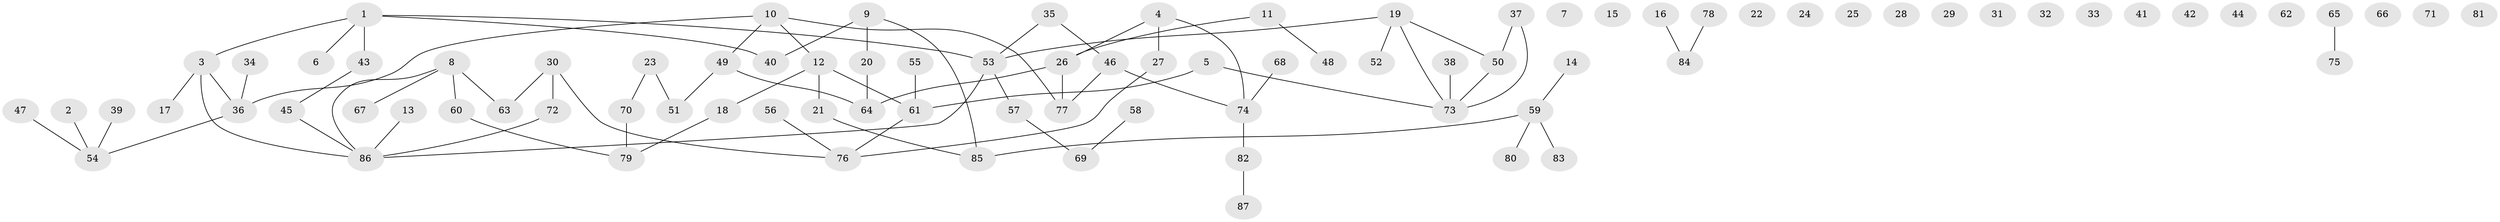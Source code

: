 // coarse degree distribution, {3: 0.3333333333333333, 5: 0.2222222222222222, 1: 0.3333333333333333, 6: 0.1111111111111111}
// Generated by graph-tools (version 1.1) at 2025/35/03/04/25 23:35:54]
// undirected, 87 vertices, 82 edges
graph export_dot {
  node [color=gray90,style=filled];
  1;
  2;
  3;
  4;
  5;
  6;
  7;
  8;
  9;
  10;
  11;
  12;
  13;
  14;
  15;
  16;
  17;
  18;
  19;
  20;
  21;
  22;
  23;
  24;
  25;
  26;
  27;
  28;
  29;
  30;
  31;
  32;
  33;
  34;
  35;
  36;
  37;
  38;
  39;
  40;
  41;
  42;
  43;
  44;
  45;
  46;
  47;
  48;
  49;
  50;
  51;
  52;
  53;
  54;
  55;
  56;
  57;
  58;
  59;
  60;
  61;
  62;
  63;
  64;
  65;
  66;
  67;
  68;
  69;
  70;
  71;
  72;
  73;
  74;
  75;
  76;
  77;
  78;
  79;
  80;
  81;
  82;
  83;
  84;
  85;
  86;
  87;
  1 -- 3;
  1 -- 6;
  1 -- 40;
  1 -- 43;
  1 -- 53;
  2 -- 54;
  3 -- 17;
  3 -- 36;
  3 -- 86;
  4 -- 26;
  4 -- 27;
  4 -- 74;
  5 -- 61;
  5 -- 73;
  8 -- 60;
  8 -- 63;
  8 -- 67;
  8 -- 86;
  9 -- 20;
  9 -- 40;
  9 -- 85;
  10 -- 12;
  10 -- 36;
  10 -- 49;
  10 -- 77;
  11 -- 26;
  11 -- 48;
  12 -- 18;
  12 -- 21;
  12 -- 61;
  13 -- 86;
  14 -- 59;
  16 -- 84;
  18 -- 79;
  19 -- 50;
  19 -- 52;
  19 -- 53;
  19 -- 73;
  20 -- 64;
  21 -- 85;
  23 -- 51;
  23 -- 70;
  26 -- 64;
  26 -- 77;
  27 -- 76;
  30 -- 63;
  30 -- 72;
  30 -- 76;
  34 -- 36;
  35 -- 46;
  35 -- 53;
  36 -- 54;
  37 -- 50;
  37 -- 73;
  38 -- 73;
  39 -- 54;
  43 -- 45;
  45 -- 86;
  46 -- 74;
  46 -- 77;
  47 -- 54;
  49 -- 51;
  49 -- 64;
  50 -- 73;
  53 -- 57;
  53 -- 86;
  55 -- 61;
  56 -- 76;
  57 -- 69;
  58 -- 69;
  59 -- 80;
  59 -- 83;
  59 -- 85;
  60 -- 79;
  61 -- 76;
  65 -- 75;
  68 -- 74;
  70 -- 79;
  72 -- 86;
  74 -- 82;
  78 -- 84;
  82 -- 87;
}
